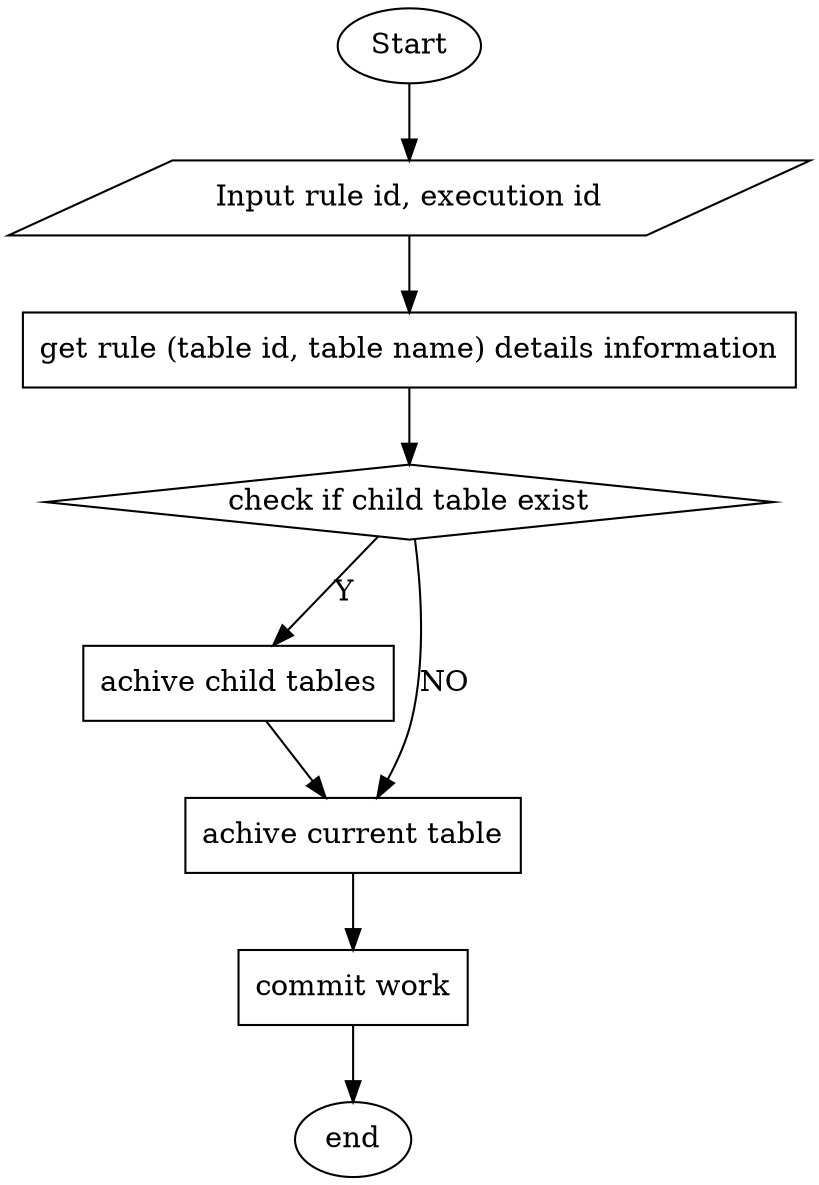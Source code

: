 digraph archivedata
{
	node[shape="box"]
	start[label="Start" shape="ellipse"]
	end[shape="End" shape="ellipse"]
	input[label="Input rule id, execution id" shape="parallelogram"]
	getruleinfo[label="get rule (table id, table name) details information"]
	checkchildtab[label="check if child table exist" shape="diamond"]
	archivechildtab[label="achive child tables"]
	archivecurrenttab[label="achive current table"]
	commit[label="commit work"]

	start -> input
	input -> getruleinfo
	getruleinfo -> checkchildtab
	checkchildtab -> archivechildtab[label="Y"]
	checkchildtab -> archivecurrenttab[label="NO"]
	archivechildtab -> archivecurrenttab
	archivecurrenttab -> commit
	commit -> end



}